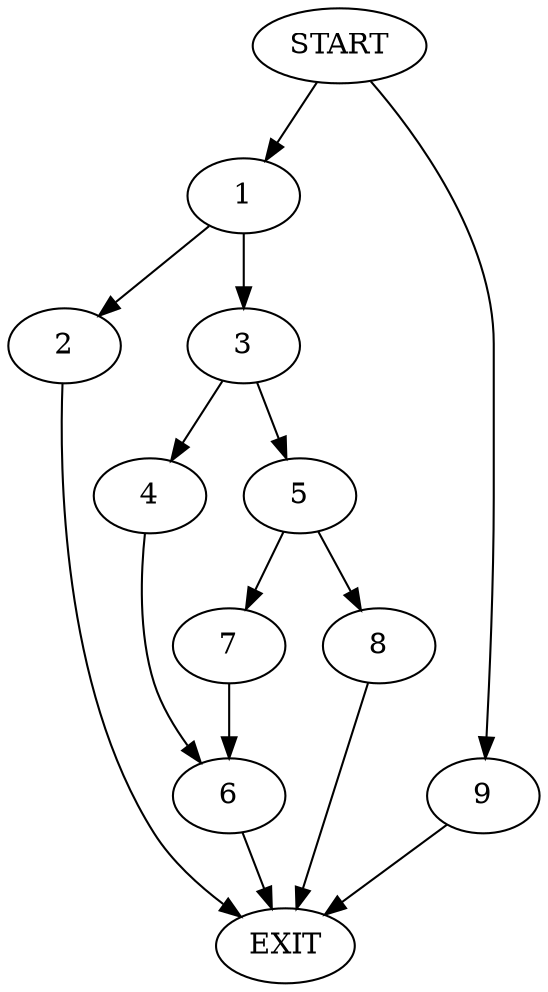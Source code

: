 digraph {
0 [label="START"]
10 [label="EXIT"]
0 -> 1
1 -> 2
1 -> 3
2 -> 10
3 -> 4
3 -> 5
4 -> 6
5 -> 7
5 -> 8
6 -> 10
7 -> 6
8 -> 10
0 -> 9
9 -> 10
}
